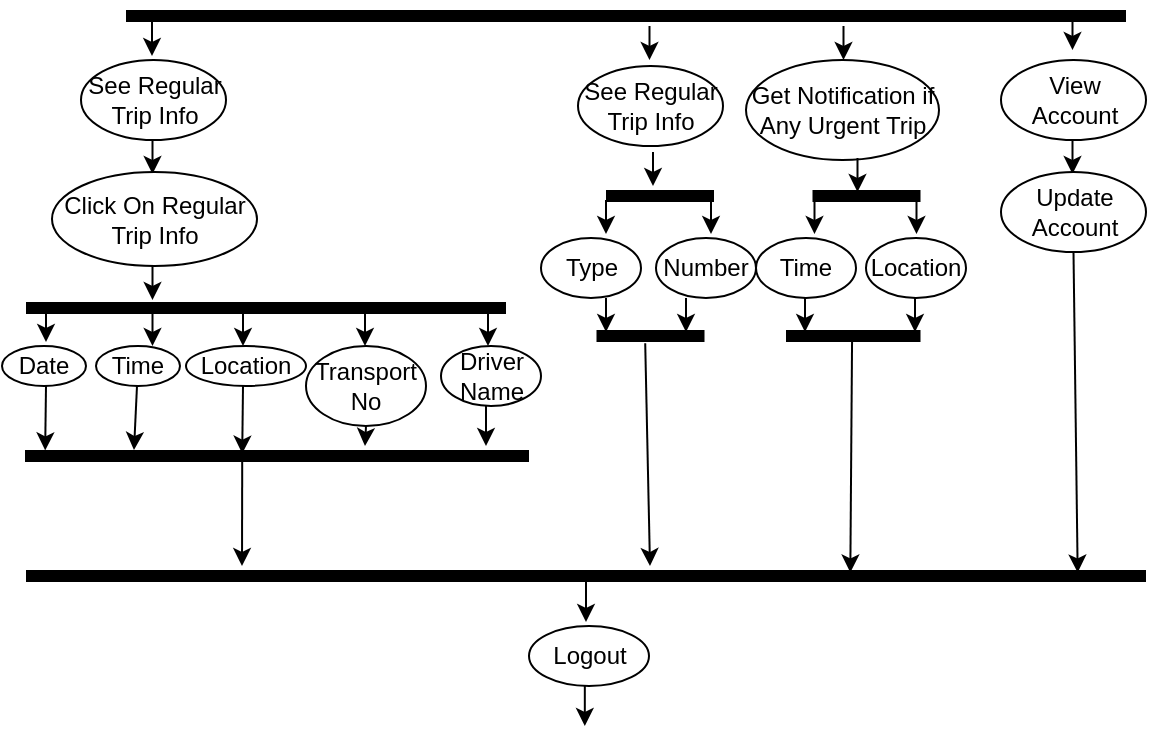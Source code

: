 <mxfile version="14.9.6" type="github">
  <diagram id="tKXObVT6ODstsICqTzrA" name="Page-1">
    <mxGraphModel dx="1038" dy="579" grid="1" gridSize="10" guides="1" tooltips="1" connect="1" arrows="1" fold="1" page="1" pageScale="1" pageWidth="827" pageHeight="1169" math="0" shadow="0">
      <root>
        <mxCell id="0" />
        <mxCell id="1" parent="0" />
        <mxCell id="a5vDsfFaX1BTuz3lG2Y1-1" value="" style="group" vertex="1" connectable="0" parent="1">
          <mxGeometry x="18" y="400" width="572" height="360.0" as="geometry" />
        </mxCell>
        <mxCell id="a5vDsfFaX1BTuz3lG2Y1-2" value="" style="shape=line;html=1;strokeWidth=6;rotation=0;" vertex="1" parent="a5vDsfFaX1BTuz3lG2Y1-1">
          <mxGeometry x="62" width="500" height="10" as="geometry" />
        </mxCell>
        <mxCell id="a5vDsfFaX1BTuz3lG2Y1-3" value="" style="endArrow=classic;html=1;" edge="1" parent="a5vDsfFaX1BTuz3lG2Y1-1">
          <mxGeometry x="17" y="-93" width="50" height="50" as="geometry">
            <mxPoint x="75" y="8" as="sourcePoint" />
            <mxPoint x="75" y="25" as="targetPoint" />
          </mxGeometry>
        </mxCell>
        <mxCell id="a5vDsfFaX1BTuz3lG2Y1-4" value="" style="endArrow=classic;html=1;" edge="1" parent="a5vDsfFaX1BTuz3lG2Y1-1">
          <mxGeometry x="265.75" y="-91" width="50" height="50" as="geometry">
            <mxPoint x="323.75" y="10" as="sourcePoint" />
            <mxPoint x="323.75" y="27" as="targetPoint" />
          </mxGeometry>
        </mxCell>
        <mxCell id="a5vDsfFaX1BTuz3lG2Y1-5" value="" style="endArrow=classic;html=1;" edge="1" parent="a5vDsfFaX1BTuz3lG2Y1-1">
          <mxGeometry x="362.75" y="-91" width="50" height="50" as="geometry">
            <mxPoint x="420.75" y="10" as="sourcePoint" />
            <mxPoint x="420.75" y="27" as="targetPoint" />
          </mxGeometry>
        </mxCell>
        <mxCell id="a5vDsfFaX1BTuz3lG2Y1-6" value="" style="endArrow=classic;html=1;" edge="1" parent="a5vDsfFaX1BTuz3lG2Y1-1">
          <mxGeometry x="477.25" y="-96" width="50" height="50" as="geometry">
            <mxPoint x="535.25" y="5" as="sourcePoint" />
            <mxPoint x="535.25" y="22" as="targetPoint" />
          </mxGeometry>
        </mxCell>
        <mxCell id="a5vDsfFaX1BTuz3lG2Y1-7" value="See Regular Trip Info" style="ellipse;whiteSpace=wrap;html=1;" vertex="1" parent="a5vDsfFaX1BTuz3lG2Y1-1">
          <mxGeometry x="39.5" y="27" width="72.5" height="40" as="geometry" />
        </mxCell>
        <mxCell id="a5vDsfFaX1BTuz3lG2Y1-8" value="See Regular Trip Info" style="ellipse;whiteSpace=wrap;html=1;" vertex="1" parent="a5vDsfFaX1BTuz3lG2Y1-1">
          <mxGeometry x="288" y="30" width="72.5" height="40" as="geometry" />
        </mxCell>
        <mxCell id="a5vDsfFaX1BTuz3lG2Y1-9" value="Get Notification if Any Urgent Trip" style="ellipse;whiteSpace=wrap;html=1;" vertex="1" parent="a5vDsfFaX1BTuz3lG2Y1-1">
          <mxGeometry x="372" y="27" width="96.5" height="50" as="geometry" />
        </mxCell>
        <mxCell id="a5vDsfFaX1BTuz3lG2Y1-10" value="View Account" style="ellipse;whiteSpace=wrap;html=1;" vertex="1" parent="a5vDsfFaX1BTuz3lG2Y1-1">
          <mxGeometry x="499.5" y="27" width="72.5" height="40" as="geometry" />
        </mxCell>
        <mxCell id="a5vDsfFaX1BTuz3lG2Y1-11" value="" style="endArrow=classic;html=1;" edge="1" parent="a5vDsfFaX1BTuz3lG2Y1-1">
          <mxGeometry x="17.25" y="-34" width="50" height="50" as="geometry">
            <mxPoint x="75.25" y="67" as="sourcePoint" />
            <mxPoint x="75.25" y="84" as="targetPoint" />
          </mxGeometry>
        </mxCell>
        <mxCell id="a5vDsfFaX1BTuz3lG2Y1-12" value="Click On Regular Trip Info" style="ellipse;whiteSpace=wrap;html=1;" vertex="1" parent="a5vDsfFaX1BTuz3lG2Y1-1">
          <mxGeometry x="25" y="83" width="102.5" height="47" as="geometry" />
        </mxCell>
        <mxCell id="a5vDsfFaX1BTuz3lG2Y1-13" value="" style="shape=line;html=1;strokeWidth=6;rotation=0;" vertex="1" parent="a5vDsfFaX1BTuz3lG2Y1-1">
          <mxGeometry x="12" y="146" width="240" height="10" as="geometry" />
        </mxCell>
        <mxCell id="a5vDsfFaX1BTuz3lG2Y1-14" value="" style="endArrow=classic;html=1;" edge="1" parent="a5vDsfFaX1BTuz3lG2Y1-1">
          <mxGeometry x="17.25" y="29" width="50" height="50" as="geometry">
            <mxPoint x="75.25" y="130" as="sourcePoint" />
            <mxPoint x="75.25" y="147" as="targetPoint" />
          </mxGeometry>
        </mxCell>
        <mxCell id="a5vDsfFaX1BTuz3lG2Y1-15" value="" style="endArrow=classic;html=1;" edge="1" parent="a5vDsfFaX1BTuz3lG2Y1-1">
          <mxGeometry x="-36" y="50" width="50" height="50" as="geometry">
            <mxPoint x="22" y="151" as="sourcePoint" />
            <mxPoint x="22" y="168" as="targetPoint" />
          </mxGeometry>
        </mxCell>
        <mxCell id="a5vDsfFaX1BTuz3lG2Y1-16" value="" style="endArrow=classic;html=1;" edge="1" parent="a5vDsfFaX1BTuz3lG2Y1-1">
          <mxGeometry x="17.25" y="52" width="50" height="50" as="geometry">
            <mxPoint x="75.25" y="153" as="sourcePoint" />
            <mxPoint x="75.25" y="170" as="targetPoint" />
          </mxGeometry>
        </mxCell>
        <mxCell id="a5vDsfFaX1BTuz3lG2Y1-17" value="" style="endArrow=classic;html=1;" edge="1" parent="a5vDsfFaX1BTuz3lG2Y1-1">
          <mxGeometry x="62.5" y="52" width="50" height="50" as="geometry">
            <mxPoint x="120.5" y="153" as="sourcePoint" />
            <mxPoint x="120.5" y="170" as="targetPoint" />
          </mxGeometry>
        </mxCell>
        <mxCell id="a5vDsfFaX1BTuz3lG2Y1-18" value="" style="endArrow=classic;html=1;" edge="1" parent="a5vDsfFaX1BTuz3lG2Y1-1">
          <mxGeometry x="123.5" y="52" width="50" height="50" as="geometry">
            <mxPoint x="181.5" y="153" as="sourcePoint" />
            <mxPoint x="181.5" y="170" as="targetPoint" />
          </mxGeometry>
        </mxCell>
        <mxCell id="a5vDsfFaX1BTuz3lG2Y1-19" value="" style="endArrow=classic;html=1;" edge="1" parent="a5vDsfFaX1BTuz3lG2Y1-1">
          <mxGeometry x="185" y="52" width="50" height="50" as="geometry">
            <mxPoint x="243" y="153" as="sourcePoint" />
            <mxPoint x="243" y="170" as="targetPoint" />
          </mxGeometry>
        </mxCell>
        <mxCell id="a5vDsfFaX1BTuz3lG2Y1-20" value="Date" style="ellipse;whiteSpace=wrap;html=1;" vertex="1" parent="a5vDsfFaX1BTuz3lG2Y1-1">
          <mxGeometry y="170" width="42" height="20" as="geometry" />
        </mxCell>
        <mxCell id="a5vDsfFaX1BTuz3lG2Y1-21" value="Time" style="ellipse;whiteSpace=wrap;html=1;" vertex="1" parent="a5vDsfFaX1BTuz3lG2Y1-1">
          <mxGeometry x="47" y="170" width="42" height="20" as="geometry" />
        </mxCell>
        <mxCell id="a5vDsfFaX1BTuz3lG2Y1-22" value="Location" style="ellipse;whiteSpace=wrap;html=1;" vertex="1" parent="a5vDsfFaX1BTuz3lG2Y1-1">
          <mxGeometry x="92" y="170" width="60" height="20" as="geometry" />
        </mxCell>
        <mxCell id="a5vDsfFaX1BTuz3lG2Y1-23" value="Transport No" style="ellipse;whiteSpace=wrap;html=1;" vertex="1" parent="a5vDsfFaX1BTuz3lG2Y1-1">
          <mxGeometry x="152" y="170" width="60" height="40" as="geometry" />
        </mxCell>
        <mxCell id="a5vDsfFaX1BTuz3lG2Y1-24" value="Driver Name" style="ellipse;whiteSpace=wrap;html=1;" vertex="1" parent="a5vDsfFaX1BTuz3lG2Y1-1">
          <mxGeometry x="219.5" y="170" width="50" height="30" as="geometry" />
        </mxCell>
        <mxCell id="a5vDsfFaX1BTuz3lG2Y1-25" value="" style="shape=line;html=1;strokeWidth=6;rotation=0;" vertex="1" parent="a5vDsfFaX1BTuz3lG2Y1-1">
          <mxGeometry x="11.5" y="220" width="252" height="10" as="geometry" />
        </mxCell>
        <mxCell id="a5vDsfFaX1BTuz3lG2Y1-26" value="" style="endArrow=classic;html=1;" edge="1" parent="a5vDsfFaX1BTuz3lG2Y1-1">
          <mxGeometry x="184" y="99" width="50" height="50" as="geometry">
            <mxPoint x="242" y="200" as="sourcePoint" />
            <mxPoint x="242" y="220" as="targetPoint" />
          </mxGeometry>
        </mxCell>
        <mxCell id="a5vDsfFaX1BTuz3lG2Y1-27" value="" style="endArrow=classic;html=1;" edge="1" parent="a5vDsfFaX1BTuz3lG2Y1-1">
          <mxGeometry x="123.5" y="102" width="50" height="50" as="geometry">
            <mxPoint x="182" y="210" as="sourcePoint" />
            <mxPoint x="181.5" y="220" as="targetPoint" />
          </mxGeometry>
        </mxCell>
        <mxCell id="a5vDsfFaX1BTuz3lG2Y1-28" value="" style="endArrow=classic;html=1;entryX=0.431;entryY=0.38;entryDx=0;entryDy=0;entryPerimeter=0;" edge="1" parent="a5vDsfFaX1BTuz3lG2Y1-1" target="a5vDsfFaX1BTuz3lG2Y1-25">
          <mxGeometry x="62.5" y="89" width="50" height="50" as="geometry">
            <mxPoint x="120.5" y="190" as="sourcePoint" />
            <mxPoint x="120.5" y="207" as="targetPoint" />
          </mxGeometry>
        </mxCell>
        <mxCell id="a5vDsfFaX1BTuz3lG2Y1-29" value="" style="endArrow=classic;html=1;" edge="1" parent="a5vDsfFaX1BTuz3lG2Y1-1">
          <mxGeometry x="9.5" y="89" width="50" height="50" as="geometry">
            <mxPoint x="67.5" y="190" as="sourcePoint" />
            <mxPoint x="66" y="222" as="targetPoint" />
          </mxGeometry>
        </mxCell>
        <mxCell id="a5vDsfFaX1BTuz3lG2Y1-30" value="" style="endArrow=classic;html=1;entryX=0.04;entryY=0.22;entryDx=0;entryDy=0;entryPerimeter=0;" edge="1" parent="a5vDsfFaX1BTuz3lG2Y1-1" target="a5vDsfFaX1BTuz3lG2Y1-25">
          <mxGeometry x="-36" y="89" width="50" height="50" as="geometry">
            <mxPoint x="22" y="190" as="sourcePoint" />
            <mxPoint x="22" y="207" as="targetPoint" />
          </mxGeometry>
        </mxCell>
        <mxCell id="a5vDsfFaX1BTuz3lG2Y1-31" value="" style="endArrow=classic;html=1;exitX=0.431;exitY=0.62;exitDx=0;exitDy=0;exitPerimeter=0;" edge="1" parent="a5vDsfFaX1BTuz3lG2Y1-1" source="a5vDsfFaX1BTuz3lG2Y1-25">
          <mxGeometry width="50" height="50" relative="1" as="geometry">
            <mxPoint x="372" y="200" as="sourcePoint" />
            <mxPoint x="120" y="280" as="targetPoint" />
          </mxGeometry>
        </mxCell>
        <mxCell id="a5vDsfFaX1BTuz3lG2Y1-32" value="" style="shape=line;html=1;strokeWidth=6;rotation=0;" vertex="1" parent="a5vDsfFaX1BTuz3lG2Y1-1">
          <mxGeometry x="302" y="90" width="54" height="10" as="geometry" />
        </mxCell>
        <mxCell id="a5vDsfFaX1BTuz3lG2Y1-33" value="" style="endArrow=classic;html=1;" edge="1" parent="a5vDsfFaX1BTuz3lG2Y1-1">
          <mxGeometry x="267.5" y="-28" width="50" height="50" as="geometry">
            <mxPoint x="325.5" y="73" as="sourcePoint" />
            <mxPoint x="325.5" y="90" as="targetPoint" />
          </mxGeometry>
        </mxCell>
        <mxCell id="a5vDsfFaX1BTuz3lG2Y1-34" value="" style="endArrow=classic;html=1;" edge="1" parent="a5vDsfFaX1BTuz3lG2Y1-1">
          <mxGeometry x="244" y="-4" width="50" height="50" as="geometry">
            <mxPoint x="302" y="97" as="sourcePoint" />
            <mxPoint x="302" y="114" as="targetPoint" />
          </mxGeometry>
        </mxCell>
        <mxCell id="a5vDsfFaX1BTuz3lG2Y1-35" value="" style="endArrow=classic;html=1;" edge="1" parent="a5vDsfFaX1BTuz3lG2Y1-1">
          <mxGeometry x="296.5" y="-4" width="50" height="50" as="geometry">
            <mxPoint x="354.5" y="97" as="sourcePoint" />
            <mxPoint x="354.5" y="114" as="targetPoint" />
          </mxGeometry>
        </mxCell>
        <mxCell id="a5vDsfFaX1BTuz3lG2Y1-36" value="Type" style="ellipse;whiteSpace=wrap;html=1;" vertex="1" parent="a5vDsfFaX1BTuz3lG2Y1-1">
          <mxGeometry x="269.5" y="116" width="50" height="30" as="geometry" />
        </mxCell>
        <mxCell id="a5vDsfFaX1BTuz3lG2Y1-37" value="Number" style="ellipse;whiteSpace=wrap;html=1;" vertex="1" parent="a5vDsfFaX1BTuz3lG2Y1-1">
          <mxGeometry x="327" y="116" width="50" height="30" as="geometry" />
        </mxCell>
        <mxCell id="a5vDsfFaX1BTuz3lG2Y1-38" value="" style="shape=line;html=1;strokeWidth=6;rotation=0;" vertex="1" parent="a5vDsfFaX1BTuz3lG2Y1-1">
          <mxGeometry x="297.25" y="160" width="54" height="10" as="geometry" />
        </mxCell>
        <mxCell id="a5vDsfFaX1BTuz3lG2Y1-39" value="" style="endArrow=classic;html=1;" edge="1" parent="a5vDsfFaX1BTuz3lG2Y1-1">
          <mxGeometry x="284" y="45" width="50" height="50" as="geometry">
            <mxPoint x="342" y="146" as="sourcePoint" />
            <mxPoint x="342" y="163" as="targetPoint" />
          </mxGeometry>
        </mxCell>
        <mxCell id="a5vDsfFaX1BTuz3lG2Y1-40" value="" style="endArrow=classic;html=1;" edge="1" parent="a5vDsfFaX1BTuz3lG2Y1-1">
          <mxGeometry x="244" y="45" width="50" height="50" as="geometry">
            <mxPoint x="302" y="146" as="sourcePoint" />
            <mxPoint x="302" y="163" as="targetPoint" />
          </mxGeometry>
        </mxCell>
        <mxCell id="a5vDsfFaX1BTuz3lG2Y1-41" value="" style="endArrow=classic;html=1;exitX=0.451;exitY=0.86;exitDx=0;exitDy=0;exitPerimeter=0;" edge="1" parent="a5vDsfFaX1BTuz3lG2Y1-1" source="a5vDsfFaX1BTuz3lG2Y1-38">
          <mxGeometry width="50" height="50" relative="1" as="geometry">
            <mxPoint x="372" y="190" as="sourcePoint" />
            <mxPoint x="324" y="280" as="targetPoint" />
          </mxGeometry>
        </mxCell>
        <mxCell id="a5vDsfFaX1BTuz3lG2Y1-42" value="" style="endArrow=classic;html=1;" edge="1" parent="a5vDsfFaX1BTuz3lG2Y1-1">
          <mxGeometry x="369.75" y="-25" width="50" height="50" as="geometry">
            <mxPoint x="427.75" y="76" as="sourcePoint" />
            <mxPoint x="427.75" y="93" as="targetPoint" />
          </mxGeometry>
        </mxCell>
        <mxCell id="a5vDsfFaX1BTuz3lG2Y1-43" value="" style="shape=line;html=1;strokeWidth=6;rotation=0;" vertex="1" parent="a5vDsfFaX1BTuz3lG2Y1-1">
          <mxGeometry x="405.25" y="90" width="54" height="10" as="geometry" />
        </mxCell>
        <mxCell id="a5vDsfFaX1BTuz3lG2Y1-44" value="" style="endArrow=classic;html=1;" edge="1" parent="a5vDsfFaX1BTuz3lG2Y1-1">
          <mxGeometry x="348.25" y="-4" width="50" height="50" as="geometry">
            <mxPoint x="406.25" y="97" as="sourcePoint" />
            <mxPoint x="406.25" y="114" as="targetPoint" />
          </mxGeometry>
        </mxCell>
        <mxCell id="a5vDsfFaX1BTuz3lG2Y1-45" value="" style="endArrow=classic;html=1;" edge="1" parent="a5vDsfFaX1BTuz3lG2Y1-1">
          <mxGeometry x="399.25" y="-4" width="50" height="50" as="geometry">
            <mxPoint x="457.25" y="97" as="sourcePoint" />
            <mxPoint x="457.25" y="114" as="targetPoint" />
          </mxGeometry>
        </mxCell>
        <mxCell id="a5vDsfFaX1BTuz3lG2Y1-46" value="Time" style="ellipse;whiteSpace=wrap;html=1;" vertex="1" parent="a5vDsfFaX1BTuz3lG2Y1-1">
          <mxGeometry x="377" y="116" width="50" height="30" as="geometry" />
        </mxCell>
        <mxCell id="a5vDsfFaX1BTuz3lG2Y1-47" value="Location" style="ellipse;whiteSpace=wrap;html=1;" vertex="1" parent="a5vDsfFaX1BTuz3lG2Y1-1">
          <mxGeometry x="432" y="116" width="50" height="30" as="geometry" />
        </mxCell>
        <mxCell id="a5vDsfFaX1BTuz3lG2Y1-48" value="" style="endArrow=classic;html=1;" edge="1" parent="a5vDsfFaX1BTuz3lG2Y1-1">
          <mxGeometry x="343.5" y="45" width="50" height="50" as="geometry">
            <mxPoint x="401.5" y="146" as="sourcePoint" />
            <mxPoint x="401.5" y="163" as="targetPoint" />
          </mxGeometry>
        </mxCell>
        <mxCell id="a5vDsfFaX1BTuz3lG2Y1-49" value="" style="endArrow=classic;html=1;" edge="1" parent="a5vDsfFaX1BTuz3lG2Y1-1">
          <mxGeometry x="398.5" y="45" width="50" height="50" as="geometry">
            <mxPoint x="456.5" y="146" as="sourcePoint" />
            <mxPoint x="456.5" y="163" as="targetPoint" />
          </mxGeometry>
        </mxCell>
        <mxCell id="a5vDsfFaX1BTuz3lG2Y1-50" value="" style="shape=line;html=1;strokeWidth=6;rotation=0;" vertex="1" parent="a5vDsfFaX1BTuz3lG2Y1-1">
          <mxGeometry x="392" y="160" width="67.25" height="10" as="geometry" />
        </mxCell>
        <mxCell id="a5vDsfFaX1BTuz3lG2Y1-51" value="" style="endArrow=classic;html=1;exitX=0.451;exitY=0.86;exitDx=0;exitDy=0;exitPerimeter=0;entryX=0.736;entryY=0.324;entryDx=0;entryDy=0;entryPerimeter=0;" edge="1" parent="a5vDsfFaX1BTuz3lG2Y1-1" target="a5vDsfFaX1BTuz3lG2Y1-55">
          <mxGeometry width="50" height="50" relative="1" as="geometry">
            <mxPoint x="425.054" y="164.0" as="sourcePoint" />
            <mxPoint x="427.45" y="676.2" as="targetPoint" />
          </mxGeometry>
        </mxCell>
        <mxCell id="a5vDsfFaX1BTuz3lG2Y1-52" value="" style="endArrow=classic;html=1;" edge="1" parent="a5vDsfFaX1BTuz3lG2Y1-1">
          <mxGeometry x="477.25" y="-34" width="50" height="50" as="geometry">
            <mxPoint x="535.25" y="67" as="sourcePoint" />
            <mxPoint x="535.25" y="84" as="targetPoint" />
          </mxGeometry>
        </mxCell>
        <mxCell id="a5vDsfFaX1BTuz3lG2Y1-53" value="Update Account" style="ellipse;whiteSpace=wrap;html=1;" vertex="1" parent="a5vDsfFaX1BTuz3lG2Y1-1">
          <mxGeometry x="499.5" y="83" width="72.5" height="40" as="geometry" />
        </mxCell>
        <mxCell id="a5vDsfFaX1BTuz3lG2Y1-54" value="" style="endArrow=classic;html=1;exitX=0.5;exitY=1;exitDx=0;exitDy=0;entryX=0.939;entryY=0.324;entryDx=0;entryDy=0;entryPerimeter=0;" edge="1" parent="a5vDsfFaX1BTuz3lG2Y1-1" source="a5vDsfFaX1BTuz3lG2Y1-53" target="a5vDsfFaX1BTuz3lG2Y1-55">
          <mxGeometry width="50" height="50" relative="1" as="geometry">
            <mxPoint x="372" y="130" as="sourcePoint" />
            <mxPoint x="536" y="681.6" as="targetPoint" />
          </mxGeometry>
        </mxCell>
        <mxCell id="a5vDsfFaX1BTuz3lG2Y1-55" value="" style="shape=line;html=1;strokeWidth=6;rotation=0;" vertex="1" parent="a5vDsfFaX1BTuz3lG2Y1-1">
          <mxGeometry x="12" y="280" width="560" height="10" as="geometry" />
        </mxCell>
        <mxCell id="a5vDsfFaX1BTuz3lG2Y1-56" value="" style="endArrow=classic;html=1;" edge="1" parent="a5vDsfFaX1BTuz3lG2Y1-1">
          <mxGeometry width="50" height="50" relative="1" as="geometry">
            <mxPoint x="292" y="288" as="sourcePoint" />
            <mxPoint x="292" y="308" as="targetPoint" />
          </mxGeometry>
        </mxCell>
        <mxCell id="a5vDsfFaX1BTuz3lG2Y1-57" value="Logout" style="ellipse;whiteSpace=wrap;html=1;" vertex="1" parent="a5vDsfFaX1BTuz3lG2Y1-1">
          <mxGeometry x="263.5" y="310" width="60" height="30" as="geometry" />
        </mxCell>
        <mxCell id="a5vDsfFaX1BTuz3lG2Y1-58" value="" style="endArrow=classic;html=1;" edge="1" parent="a5vDsfFaX1BTuz3lG2Y1-1">
          <mxGeometry width="50" height="50" relative="1" as="geometry">
            <mxPoint x="291.41" y="340.0" as="sourcePoint" />
            <mxPoint x="291.41" y="360.0" as="targetPoint" />
          </mxGeometry>
        </mxCell>
      </root>
    </mxGraphModel>
  </diagram>
</mxfile>
